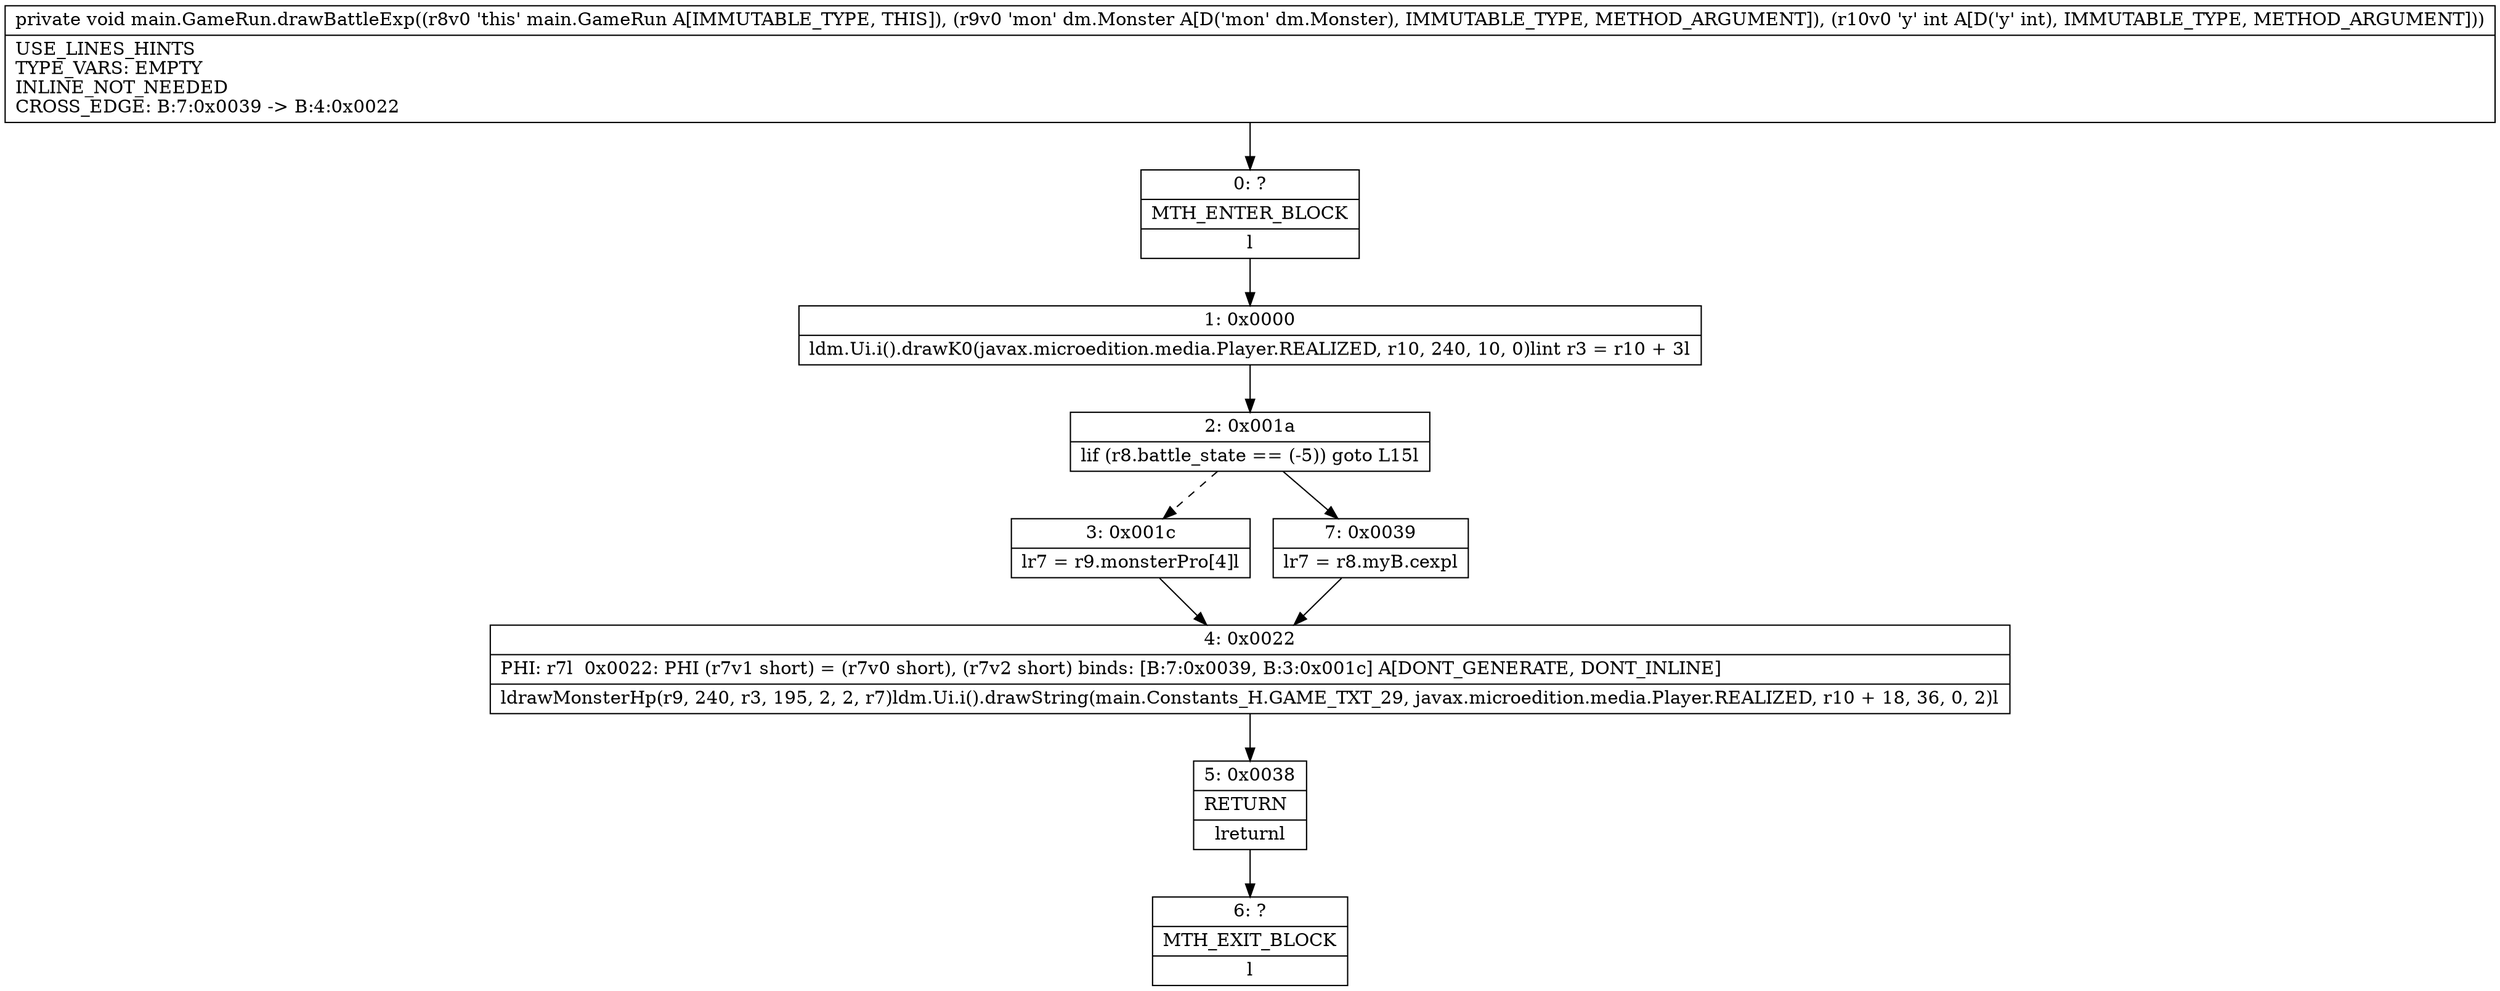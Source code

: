 digraph "CFG formain.GameRun.drawBattleExp(Ldm\/Monster;I)V" {
Node_0 [shape=record,label="{0\:\ ?|MTH_ENTER_BLOCK\l|l}"];
Node_1 [shape=record,label="{1\:\ 0x0000|ldm.Ui.i().drawK0(javax.microedition.media.Player.REALIZED, r10, 240, 10, 0)lint r3 = r10 + 3l}"];
Node_2 [shape=record,label="{2\:\ 0x001a|lif (r8.battle_state == (\-5)) goto L15l}"];
Node_3 [shape=record,label="{3\:\ 0x001c|lr7 = r9.monsterPro[4]l}"];
Node_4 [shape=record,label="{4\:\ 0x0022|PHI: r7l  0x0022: PHI (r7v1 short) = (r7v0 short), (r7v2 short) binds: [B:7:0x0039, B:3:0x001c] A[DONT_GENERATE, DONT_INLINE]\l|ldrawMonsterHp(r9, 240, r3, 195, 2, 2, r7)ldm.Ui.i().drawString(main.Constants_H.GAME_TXT_29, javax.microedition.media.Player.REALIZED, r10 + 18, 36, 0, 2)l}"];
Node_5 [shape=record,label="{5\:\ 0x0038|RETURN\l|lreturnl}"];
Node_6 [shape=record,label="{6\:\ ?|MTH_EXIT_BLOCK\l|l}"];
Node_7 [shape=record,label="{7\:\ 0x0039|lr7 = r8.myB.cexpl}"];
MethodNode[shape=record,label="{private void main.GameRun.drawBattleExp((r8v0 'this' main.GameRun A[IMMUTABLE_TYPE, THIS]), (r9v0 'mon' dm.Monster A[D('mon' dm.Monster), IMMUTABLE_TYPE, METHOD_ARGUMENT]), (r10v0 'y' int A[D('y' int), IMMUTABLE_TYPE, METHOD_ARGUMENT]))  | USE_LINES_HINTS\lTYPE_VARS: EMPTY\lINLINE_NOT_NEEDED\lCROSS_EDGE: B:7:0x0039 \-\> B:4:0x0022\l}"];
MethodNode -> Node_0;
Node_0 -> Node_1;
Node_1 -> Node_2;
Node_2 -> Node_3[style=dashed];
Node_2 -> Node_7;
Node_3 -> Node_4;
Node_4 -> Node_5;
Node_5 -> Node_6;
Node_7 -> Node_4;
}

